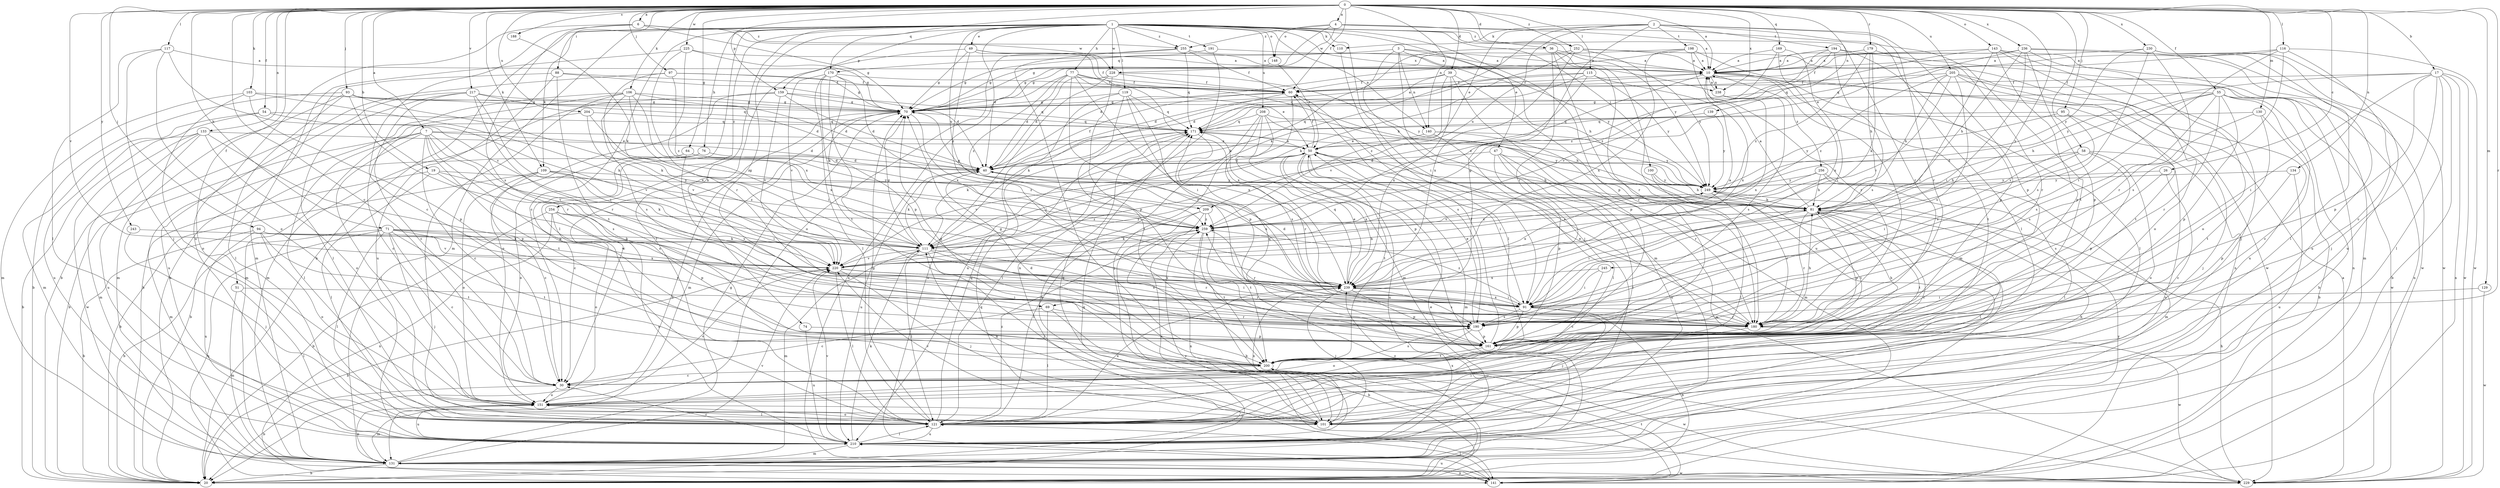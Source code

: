 strict digraph  {
0;
1;
2;
3;
4;
6;
7;
10;
17;
19;
20;
26;
30;
36;
39;
40;
47;
49;
50;
51;
54;
55;
58;
60;
64;
69;
70;
71;
74;
76;
77;
81;
88;
91;
93;
94;
95;
97;
100;
101;
103;
106;
109;
110;
111;
115;
116;
117;
119;
121;
129;
130;
131;
133;
134;
139;
140;
141;
143;
148;
151;
159;
161;
169;
170;
171;
179;
180;
188;
190;
191;
194;
198;
200;
204;
205;
208;
209;
210;
217;
220;
225;
228;
229;
230;
236;
238;
239;
243;
245;
249;
252;
254;
255;
256;
259;
0 -> 4  [label=a];
0 -> 6  [label=a];
0 -> 7  [label=a];
0 -> 10  [label=a];
0 -> 17  [label=b];
0 -> 19  [label=b];
0 -> 26  [label=c];
0 -> 30  [label=c];
0 -> 36  [label=d];
0 -> 39  [label=d];
0 -> 51  [label=f];
0 -> 54  [label=f];
0 -> 55  [label=f];
0 -> 58  [label=f];
0 -> 60  [label=f];
0 -> 64  [label=g];
0 -> 71  [label=h];
0 -> 88  [label=i];
0 -> 93  [label=j];
0 -> 94  [label=j];
0 -> 95  [label=j];
0 -> 97  [label=j];
0 -> 103  [label=k];
0 -> 106  [label=k];
0 -> 109  [label=k];
0 -> 115  [label=l];
0 -> 116  [label=l];
0 -> 117  [label=l];
0 -> 129  [label=m];
0 -> 130  [label=m];
0 -> 133  [label=n];
0 -> 134  [label=n];
0 -> 139  [label=n];
0 -> 140  [label=n];
0 -> 143  [label=o];
0 -> 159  [label=p];
0 -> 169  [label=q];
0 -> 170  [label=q];
0 -> 179  [label=r];
0 -> 180  [label=r];
0 -> 188  [label=s];
0 -> 204  [label=u];
0 -> 205  [label=u];
0 -> 217  [label=v];
0 -> 220  [label=v];
0 -> 225  [label=w];
0 -> 230  [label=x];
0 -> 236  [label=x];
0 -> 238  [label=x];
0 -> 243  [label=y];
0 -> 245  [label=y];
0 -> 252  [label=z];
1 -> 20  [label=b];
1 -> 30  [label=c];
1 -> 40  [label=d];
1 -> 47  [label=e];
1 -> 49  [label=e];
1 -> 69  [label=g];
1 -> 74  [label=h];
1 -> 76  [label=h];
1 -> 77  [label=h];
1 -> 91  [label=i];
1 -> 100  [label=j];
1 -> 109  [label=k];
1 -> 110  [label=k];
1 -> 119  [label=l];
1 -> 121  [label=l];
1 -> 131  [label=m];
1 -> 140  [label=n];
1 -> 148  [label=o];
1 -> 159  [label=p];
1 -> 161  [label=p];
1 -> 191  [label=t];
1 -> 208  [label=u];
1 -> 209  [label=u];
1 -> 228  [label=w];
1 -> 238  [label=x];
1 -> 249  [label=y];
1 -> 252  [label=z];
1 -> 254  [label=z];
1 -> 255  [label=z];
2 -> 50  [label=e];
2 -> 69  [label=g];
2 -> 110  [label=k];
2 -> 111  [label=k];
2 -> 121  [label=l];
2 -> 161  [label=p];
2 -> 180  [label=r];
2 -> 194  [label=t];
2 -> 198  [label=t];
2 -> 209  [label=u];
3 -> 10  [label=a];
3 -> 81  [label=h];
3 -> 101  [label=j];
3 -> 131  [label=m];
3 -> 140  [label=n];
3 -> 170  [label=q];
3 -> 249  [label=y];
4 -> 10  [label=a];
4 -> 70  [label=g];
4 -> 148  [label=o];
4 -> 180  [label=r];
4 -> 200  [label=t];
4 -> 228  [label=w];
4 -> 255  [label=z];
6 -> 30  [label=c];
6 -> 70  [label=g];
6 -> 190  [label=s];
6 -> 210  [label=u];
6 -> 228  [label=w];
6 -> 255  [label=z];
7 -> 20  [label=b];
7 -> 30  [label=c];
7 -> 40  [label=d];
7 -> 50  [label=e];
7 -> 101  [label=j];
7 -> 121  [label=l];
7 -> 161  [label=p];
7 -> 190  [label=s];
7 -> 200  [label=t];
7 -> 220  [label=v];
10 -> 60  [label=f];
10 -> 121  [label=l];
10 -> 180  [label=r];
10 -> 200  [label=t];
10 -> 220  [label=v];
10 -> 238  [label=x];
10 -> 256  [label=z];
17 -> 20  [label=b];
17 -> 60  [label=f];
17 -> 91  [label=i];
17 -> 101  [label=j];
17 -> 121  [label=l];
17 -> 141  [label=n];
17 -> 161  [label=p];
17 -> 229  [label=w];
17 -> 249  [label=y];
19 -> 111  [label=k];
19 -> 121  [label=l];
19 -> 131  [label=m];
19 -> 190  [label=s];
19 -> 249  [label=y];
20 -> 171  [label=q];
20 -> 249  [label=y];
20 -> 259  [label=z];
26 -> 30  [label=c];
26 -> 190  [label=s];
26 -> 249  [label=y];
30 -> 20  [label=b];
30 -> 151  [label=o];
36 -> 10  [label=a];
36 -> 91  [label=i];
36 -> 111  [label=k];
36 -> 131  [label=m];
36 -> 180  [label=r];
36 -> 210  [label=u];
39 -> 40  [label=d];
39 -> 60  [label=f];
39 -> 161  [label=p];
39 -> 180  [label=r];
39 -> 239  [label=x];
39 -> 259  [label=z];
40 -> 60  [label=f];
40 -> 111  [label=k];
40 -> 210  [label=u];
40 -> 239  [label=x];
40 -> 249  [label=y];
47 -> 40  [label=d];
47 -> 121  [label=l];
47 -> 161  [label=p];
47 -> 180  [label=r];
47 -> 210  [label=u];
47 -> 229  [label=w];
49 -> 10  [label=a];
49 -> 60  [label=f];
49 -> 70  [label=g];
49 -> 81  [label=h];
49 -> 121  [label=l];
49 -> 259  [label=z];
50 -> 40  [label=d];
50 -> 60  [label=f];
50 -> 81  [label=h];
50 -> 91  [label=i];
50 -> 131  [label=m];
50 -> 200  [label=t];
50 -> 210  [label=u];
50 -> 220  [label=v];
50 -> 239  [label=x];
51 -> 91  [label=i];
51 -> 121  [label=l];
51 -> 131  [label=m];
54 -> 131  [label=m];
54 -> 171  [label=q];
54 -> 210  [label=u];
54 -> 220  [label=v];
55 -> 20  [label=b];
55 -> 30  [label=c];
55 -> 70  [label=g];
55 -> 81  [label=h];
55 -> 161  [label=p];
55 -> 180  [label=r];
55 -> 190  [label=s];
55 -> 220  [label=v];
55 -> 229  [label=w];
58 -> 40  [label=d];
58 -> 81  [label=h];
58 -> 91  [label=i];
58 -> 151  [label=o];
58 -> 161  [label=p];
58 -> 210  [label=u];
60 -> 70  [label=g];
60 -> 111  [label=k];
60 -> 131  [label=m];
60 -> 190  [label=s];
64 -> 20  [label=b];
64 -> 40  [label=d];
64 -> 190  [label=s];
64 -> 259  [label=z];
69 -> 20  [label=b];
69 -> 30  [label=c];
69 -> 121  [label=l];
69 -> 180  [label=r];
70 -> 10  [label=a];
70 -> 20  [label=b];
70 -> 30  [label=c];
70 -> 91  [label=i];
70 -> 131  [label=m];
70 -> 171  [label=q];
71 -> 20  [label=b];
71 -> 30  [label=c];
71 -> 101  [label=j];
71 -> 111  [label=k];
71 -> 121  [label=l];
71 -> 141  [label=n];
71 -> 190  [label=s];
71 -> 200  [label=t];
71 -> 220  [label=v];
71 -> 239  [label=x];
74 -> 161  [label=p];
74 -> 210  [label=u];
76 -> 30  [label=c];
76 -> 40  [label=d];
76 -> 151  [label=o];
77 -> 40  [label=d];
77 -> 50  [label=e];
77 -> 60  [label=f];
77 -> 91  [label=i];
77 -> 141  [label=n];
77 -> 180  [label=r];
77 -> 239  [label=x];
77 -> 259  [label=z];
81 -> 10  [label=a];
81 -> 30  [label=c];
81 -> 70  [label=g];
81 -> 91  [label=i];
81 -> 121  [label=l];
81 -> 161  [label=p];
81 -> 180  [label=r];
81 -> 200  [label=t];
81 -> 259  [label=z];
88 -> 20  [label=b];
88 -> 40  [label=d];
88 -> 60  [label=f];
88 -> 200  [label=t];
88 -> 210  [label=u];
91 -> 20  [label=b];
91 -> 101  [label=j];
91 -> 161  [label=p];
91 -> 180  [label=r];
91 -> 190  [label=s];
91 -> 239  [label=x];
91 -> 259  [label=z];
93 -> 20  [label=b];
93 -> 70  [label=g];
93 -> 111  [label=k];
93 -> 121  [label=l];
93 -> 131  [label=m];
93 -> 171  [label=q];
93 -> 180  [label=r];
94 -> 20  [label=b];
94 -> 111  [label=k];
94 -> 151  [label=o];
94 -> 200  [label=t];
94 -> 210  [label=u];
94 -> 220  [label=v];
95 -> 101  [label=j];
95 -> 171  [label=q];
95 -> 190  [label=s];
95 -> 249  [label=y];
97 -> 20  [label=b];
97 -> 60  [label=f];
97 -> 70  [label=g];
97 -> 239  [label=x];
97 -> 259  [label=z];
100 -> 81  [label=h];
100 -> 121  [label=l];
100 -> 249  [label=y];
101 -> 81  [label=h];
101 -> 111  [label=k];
101 -> 171  [label=q];
101 -> 220  [label=v];
101 -> 239  [label=x];
103 -> 70  [label=g];
103 -> 111  [label=k];
103 -> 131  [label=m];
103 -> 151  [label=o];
103 -> 161  [label=p];
106 -> 20  [label=b];
106 -> 40  [label=d];
106 -> 70  [label=g];
106 -> 91  [label=i];
106 -> 121  [label=l];
106 -> 131  [label=m];
106 -> 190  [label=s];
106 -> 239  [label=x];
109 -> 20  [label=b];
109 -> 30  [label=c];
109 -> 91  [label=i];
109 -> 151  [label=o];
109 -> 249  [label=y];
109 -> 259  [label=z];
110 -> 121  [label=l];
111 -> 70  [label=g];
111 -> 101  [label=j];
111 -> 121  [label=l];
111 -> 131  [label=m];
111 -> 180  [label=r];
111 -> 190  [label=s];
111 -> 220  [label=v];
111 -> 249  [label=y];
115 -> 40  [label=d];
115 -> 60  [label=f];
115 -> 171  [label=q];
115 -> 239  [label=x];
115 -> 249  [label=y];
115 -> 259  [label=z];
116 -> 10  [label=a];
116 -> 30  [label=c];
116 -> 50  [label=e];
116 -> 91  [label=i];
116 -> 190  [label=s];
116 -> 229  [label=w];
117 -> 10  [label=a];
117 -> 101  [label=j];
117 -> 121  [label=l];
117 -> 151  [label=o];
117 -> 220  [label=v];
119 -> 70  [label=g];
119 -> 161  [label=p];
119 -> 171  [label=q];
119 -> 200  [label=t];
119 -> 210  [label=u];
119 -> 239  [label=x];
121 -> 70  [label=g];
121 -> 151  [label=o];
121 -> 171  [label=q];
121 -> 210  [label=u];
121 -> 239  [label=x];
121 -> 259  [label=z];
129 -> 91  [label=i];
129 -> 229  [label=w];
130 -> 20  [label=b];
130 -> 171  [label=q];
130 -> 190  [label=s];
130 -> 200  [label=t];
131 -> 20  [label=b];
131 -> 50  [label=e];
131 -> 70  [label=g];
131 -> 141  [label=n];
131 -> 151  [label=o];
131 -> 220  [label=v];
131 -> 229  [label=w];
133 -> 20  [label=b];
133 -> 50  [label=e];
133 -> 131  [label=m];
133 -> 151  [label=o];
133 -> 161  [label=p];
133 -> 210  [label=u];
133 -> 229  [label=w];
134 -> 161  [label=p];
134 -> 210  [label=u];
134 -> 249  [label=y];
139 -> 171  [label=q];
139 -> 249  [label=y];
140 -> 50  [label=e];
140 -> 121  [label=l];
140 -> 131  [label=m];
140 -> 249  [label=y];
141 -> 121  [label=l];
141 -> 200  [label=t];
141 -> 210  [label=u];
143 -> 10  [label=a];
143 -> 91  [label=i];
143 -> 101  [label=j];
143 -> 131  [label=m];
143 -> 151  [label=o];
143 -> 161  [label=p];
143 -> 171  [label=q];
148 -> 50  [label=e];
148 -> 70  [label=g];
151 -> 101  [label=j];
151 -> 121  [label=l];
151 -> 131  [label=m];
151 -> 210  [label=u];
151 -> 220  [label=v];
159 -> 40  [label=d];
159 -> 70  [label=g];
159 -> 131  [label=m];
159 -> 151  [label=o];
159 -> 171  [label=q];
159 -> 220  [label=v];
161 -> 60  [label=f];
161 -> 70  [label=g];
161 -> 81  [label=h];
161 -> 171  [label=q];
161 -> 200  [label=t];
169 -> 10  [label=a];
169 -> 91  [label=i];
169 -> 239  [label=x];
169 -> 259  [label=z];
170 -> 60  [label=f];
170 -> 111  [label=k];
170 -> 121  [label=l];
170 -> 161  [label=p];
170 -> 200  [label=t];
170 -> 220  [label=v];
170 -> 239  [label=x];
171 -> 50  [label=e];
171 -> 111  [label=k];
171 -> 121  [label=l];
171 -> 180  [label=r];
171 -> 249  [label=y];
179 -> 10  [label=a];
179 -> 81  [label=h];
179 -> 111  [label=k];
179 -> 180  [label=r];
179 -> 259  [label=z];
180 -> 50  [label=e];
180 -> 81  [label=h];
180 -> 121  [label=l];
180 -> 229  [label=w];
188 -> 111  [label=k];
190 -> 50  [label=e];
190 -> 151  [label=o];
190 -> 161  [label=p];
191 -> 10  [label=a];
191 -> 70  [label=g];
191 -> 141  [label=n];
194 -> 10  [label=a];
194 -> 141  [label=n];
194 -> 161  [label=p];
194 -> 190  [label=s];
194 -> 220  [label=v];
194 -> 259  [label=z];
198 -> 10  [label=a];
198 -> 40  [label=d];
198 -> 70  [label=g];
198 -> 141  [label=n];
198 -> 180  [label=r];
198 -> 239  [label=x];
200 -> 30  [label=c];
200 -> 40  [label=d];
200 -> 70  [label=g];
200 -> 190  [label=s];
200 -> 229  [label=w];
204 -> 30  [label=c];
204 -> 171  [label=q];
204 -> 220  [label=v];
204 -> 259  [label=z];
205 -> 60  [label=f];
205 -> 81  [label=h];
205 -> 141  [label=n];
205 -> 190  [label=s];
205 -> 200  [label=t];
205 -> 210  [label=u];
205 -> 220  [label=v];
205 -> 259  [label=z];
208 -> 20  [label=b];
208 -> 81  [label=h];
208 -> 101  [label=j];
208 -> 161  [label=p];
208 -> 171  [label=q];
208 -> 180  [label=r];
208 -> 190  [label=s];
209 -> 101  [label=j];
209 -> 121  [label=l];
209 -> 141  [label=n];
209 -> 200  [label=t];
209 -> 259  [label=z];
210 -> 30  [label=c];
210 -> 111  [label=k];
210 -> 121  [label=l];
210 -> 131  [label=m];
210 -> 220  [label=v];
210 -> 239  [label=x];
210 -> 259  [label=z];
217 -> 30  [label=c];
217 -> 40  [label=d];
217 -> 70  [label=g];
217 -> 91  [label=i];
217 -> 121  [label=l];
217 -> 180  [label=r];
217 -> 210  [label=u];
220 -> 20  [label=b];
220 -> 81  [label=h];
220 -> 91  [label=i];
220 -> 101  [label=j];
220 -> 121  [label=l];
220 -> 180  [label=r];
220 -> 239  [label=x];
225 -> 10  [label=a];
225 -> 70  [label=g];
225 -> 131  [label=m];
225 -> 180  [label=r];
225 -> 239  [label=x];
228 -> 40  [label=d];
228 -> 60  [label=f];
228 -> 141  [label=n];
228 -> 161  [label=p];
228 -> 249  [label=y];
229 -> 10  [label=a];
229 -> 81  [label=h];
229 -> 171  [label=q];
229 -> 259  [label=z];
230 -> 10  [label=a];
230 -> 121  [label=l];
230 -> 180  [label=r];
230 -> 190  [label=s];
230 -> 210  [label=u];
230 -> 229  [label=w];
230 -> 249  [label=y];
236 -> 10  [label=a];
236 -> 60  [label=f];
236 -> 81  [label=h];
236 -> 91  [label=i];
236 -> 151  [label=o];
236 -> 161  [label=p];
236 -> 171  [label=q];
236 -> 210  [label=u];
236 -> 229  [label=w];
238 -> 10  [label=a];
238 -> 190  [label=s];
238 -> 239  [label=x];
239 -> 10  [label=a];
239 -> 40  [label=d];
239 -> 50  [label=e];
239 -> 91  [label=i];
239 -> 101  [label=j];
239 -> 161  [label=p];
239 -> 171  [label=q];
239 -> 190  [label=s];
243 -> 101  [label=j];
243 -> 111  [label=k];
245 -> 30  [label=c];
245 -> 91  [label=i];
245 -> 239  [label=x];
249 -> 81  [label=h];
249 -> 180  [label=r];
249 -> 200  [label=t];
249 -> 239  [label=x];
252 -> 10  [label=a];
252 -> 70  [label=g];
252 -> 111  [label=k];
252 -> 229  [label=w];
252 -> 239  [label=x];
252 -> 249  [label=y];
254 -> 20  [label=b];
254 -> 141  [label=n];
254 -> 151  [label=o];
254 -> 161  [label=p];
254 -> 210  [label=u];
254 -> 259  [label=z];
255 -> 10  [label=a];
255 -> 60  [label=f];
255 -> 151  [label=o];
255 -> 171  [label=q];
255 -> 200  [label=t];
256 -> 81  [label=h];
256 -> 121  [label=l];
256 -> 131  [label=m];
256 -> 220  [label=v];
256 -> 249  [label=y];
259 -> 20  [label=b];
259 -> 111  [label=k];
259 -> 180  [label=r];
259 -> 200  [label=t];
}
